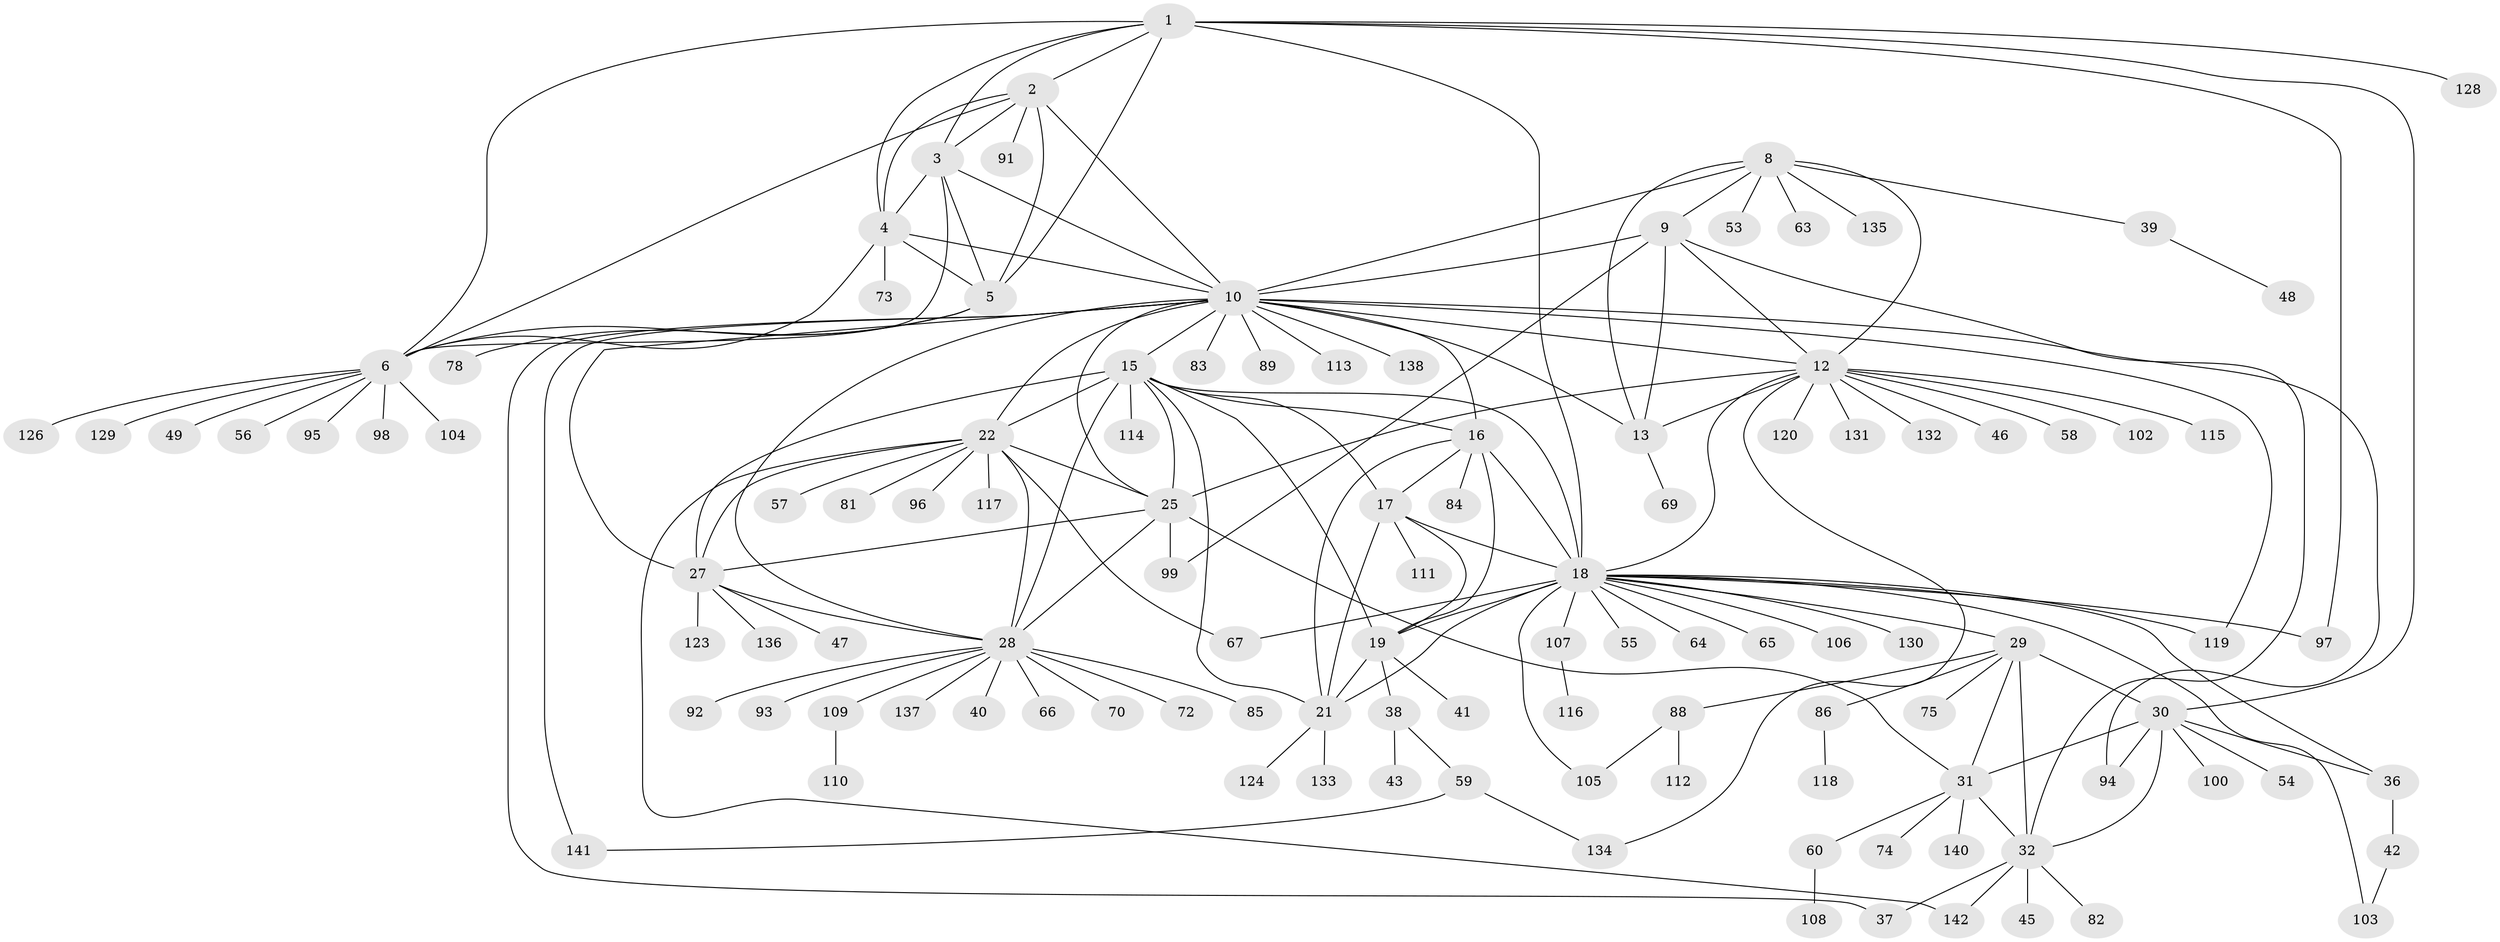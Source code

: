 // Generated by graph-tools (version 1.1) at 2025/52/02/27/25 19:52:22]
// undirected, 112 vertices, 171 edges
graph export_dot {
graph [start="1"]
  node [color=gray90,style=filled];
  1 [super="+52"];
  2 [super="+87"];
  3 [super="+71"];
  4 [super="+76"];
  5 [super="+7"];
  6 [super="+50"];
  8 [super="+11"];
  9 [super="+79"];
  10 [super="+26"];
  12 [super="+14"];
  13 [super="+62"];
  15 [super="+23"];
  16 [super="+121"];
  17 [super="+68"];
  18 [super="+20"];
  19 [super="+51"];
  21 [super="+127"];
  22 [super="+24"];
  25 [super="+122"];
  27 [super="+44"];
  28 [super="+61"];
  29 [super="+34"];
  30 [super="+35"];
  31;
  32 [super="+33"];
  36 [super="+139"];
  37;
  38 [super="+143"];
  39 [super="+90"];
  40;
  41;
  42 [super="+77"];
  43;
  45;
  46;
  47;
  48;
  49;
  53;
  54;
  55;
  56;
  57;
  58;
  59;
  60;
  63;
  64;
  65;
  66;
  67;
  69;
  70;
  72;
  73 [super="+80"];
  74;
  75 [super="+101"];
  78;
  81;
  82;
  83;
  84;
  85;
  86;
  88;
  89;
  91;
  92;
  93;
  94;
  95;
  96;
  97;
  98;
  99;
  100;
  102;
  103;
  104;
  105;
  106;
  107;
  108 [super="+125"];
  109;
  110;
  111;
  112;
  113;
  114;
  115;
  116;
  117;
  118;
  119;
  120;
  123;
  124;
  126;
  128;
  129;
  130;
  131;
  132;
  133;
  134;
  135;
  136;
  137;
  138;
  140;
  141;
  142;
  1 -- 2;
  1 -- 3;
  1 -- 4;
  1 -- 5 [weight=2];
  1 -- 6;
  1 -- 30;
  1 -- 128;
  1 -- 97;
  1 -- 18;
  2 -- 3;
  2 -- 4;
  2 -- 5 [weight=2];
  2 -- 6;
  2 -- 10;
  2 -- 91;
  3 -- 4;
  3 -- 5 [weight=2];
  3 -- 6;
  3 -- 10;
  4 -- 5 [weight=2];
  4 -- 6;
  4 -- 73;
  4 -- 10;
  5 -- 6 [weight=2];
  5 -- 78;
  6 -- 49;
  6 -- 95;
  6 -- 98;
  6 -- 104;
  6 -- 126;
  6 -- 129;
  6 -- 56;
  8 -- 9 [weight=2];
  8 -- 10 [weight=2];
  8 -- 12 [weight=4];
  8 -- 13 [weight=2];
  8 -- 53;
  8 -- 63;
  8 -- 39;
  8 -- 135;
  9 -- 10;
  9 -- 12 [weight=2];
  9 -- 13;
  9 -- 99;
  9 -- 32;
  10 -- 12 [weight=2];
  10 -- 13;
  10 -- 83;
  10 -- 138;
  10 -- 141;
  10 -- 22 [weight=2];
  10 -- 25;
  10 -- 89;
  10 -- 27;
  10 -- 28;
  10 -- 94;
  10 -- 37;
  10 -- 113;
  10 -- 119;
  10 -- 16;
  10 -- 15;
  12 -- 13 [weight=2];
  12 -- 18;
  12 -- 46;
  12 -- 102;
  12 -- 120;
  12 -- 131;
  12 -- 132;
  12 -- 134;
  12 -- 115;
  12 -- 58;
  12 -- 25;
  13 -- 69;
  15 -- 16;
  15 -- 17;
  15 -- 18 [weight=2];
  15 -- 19;
  15 -- 21;
  15 -- 114;
  15 -- 22 [weight=2];
  15 -- 25;
  15 -- 27;
  15 -- 28;
  16 -- 17;
  16 -- 18 [weight=2];
  16 -- 19;
  16 -- 21;
  16 -- 84;
  17 -- 18 [weight=2];
  17 -- 19;
  17 -- 21;
  17 -- 111;
  18 -- 19 [weight=2];
  18 -- 21 [weight=2];
  18 -- 97;
  18 -- 119;
  18 -- 130;
  18 -- 64;
  18 -- 65;
  18 -- 67;
  18 -- 36;
  18 -- 103;
  18 -- 105;
  18 -- 106;
  18 -- 107;
  18 -- 55;
  18 -- 29;
  19 -- 21;
  19 -- 38;
  19 -- 41;
  21 -- 124;
  21 -- 133;
  22 -- 25 [weight=2];
  22 -- 27 [weight=2];
  22 -- 28 [weight=2];
  22 -- 57;
  22 -- 67;
  22 -- 117;
  22 -- 96;
  22 -- 142;
  22 -- 81;
  25 -- 27;
  25 -- 28;
  25 -- 31;
  25 -- 99;
  27 -- 28;
  27 -- 47;
  27 -- 123;
  27 -- 136;
  28 -- 40;
  28 -- 66;
  28 -- 70;
  28 -- 72;
  28 -- 85;
  28 -- 92;
  28 -- 93;
  28 -- 109;
  28 -- 137;
  29 -- 30 [weight=4];
  29 -- 31 [weight=2];
  29 -- 32 [weight=4];
  29 -- 86;
  29 -- 88;
  29 -- 75;
  30 -- 31 [weight=2];
  30 -- 32 [weight=4];
  30 -- 36;
  30 -- 94;
  30 -- 100;
  30 -- 54;
  31 -- 32 [weight=2];
  31 -- 60;
  31 -- 74;
  31 -- 140;
  32 -- 37;
  32 -- 45;
  32 -- 142;
  32 -- 82;
  36 -- 42;
  38 -- 43;
  38 -- 59;
  39 -- 48;
  42 -- 103;
  59 -- 134;
  59 -- 141;
  60 -- 108;
  86 -- 118;
  88 -- 105;
  88 -- 112;
  107 -- 116;
  109 -- 110;
}
